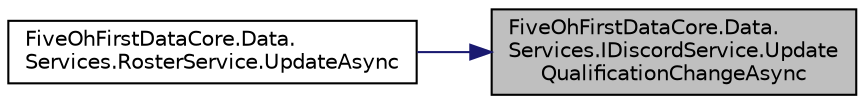 digraph "FiveOhFirstDataCore.Data.Services.IDiscordService.UpdateQualificationChangeAsync"
{
 // LATEX_PDF_SIZE
  edge [fontname="Helvetica",fontsize="10",labelfontname="Helvetica",labelfontsize="10"];
  node [fontname="Helvetica",fontsize="10",shape=record];
  rankdir="RL";
  Node1 [label="FiveOhFirstDataCore.Data.\lServices.IDiscordService.Update\lQualificationChangeAsync",height=0.2,width=0.4,color="black", fillcolor="grey75", style="filled", fontcolor="black",tooltip="Update the Qualifications for a user on Discord."];
  Node1 -> Node2 [dir="back",color="midnightblue",fontsize="10",style="solid",fontname="Helvetica"];
  Node2 [label="FiveOhFirstDataCore.Data.\lServices.RosterService.UpdateAsync",height=0.2,width=0.4,color="black", fillcolor="white", style="filled",URL="$class_five_oh_first_data_core_1_1_data_1_1_services_1_1_roster_service.html#ac85ee7c91d57c520c1829e6228a36bc0",tooltip="Update a troopers 501st related data."];
}

